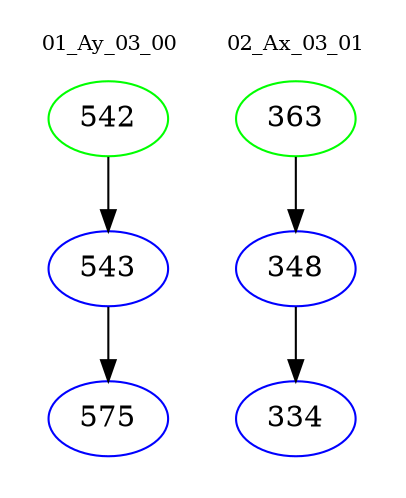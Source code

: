 digraph{
subgraph cluster_0 {
color = white
label = "01_Ay_03_00";
fontsize=10;
T0_542 [label="542", color="green"]
T0_542 -> T0_543 [color="black"]
T0_543 [label="543", color="blue"]
T0_543 -> T0_575 [color="black"]
T0_575 [label="575", color="blue"]
}
subgraph cluster_1 {
color = white
label = "02_Ax_03_01";
fontsize=10;
T1_363 [label="363", color="green"]
T1_363 -> T1_348 [color="black"]
T1_348 [label="348", color="blue"]
T1_348 -> T1_334 [color="black"]
T1_334 [label="334", color="blue"]
}
}
